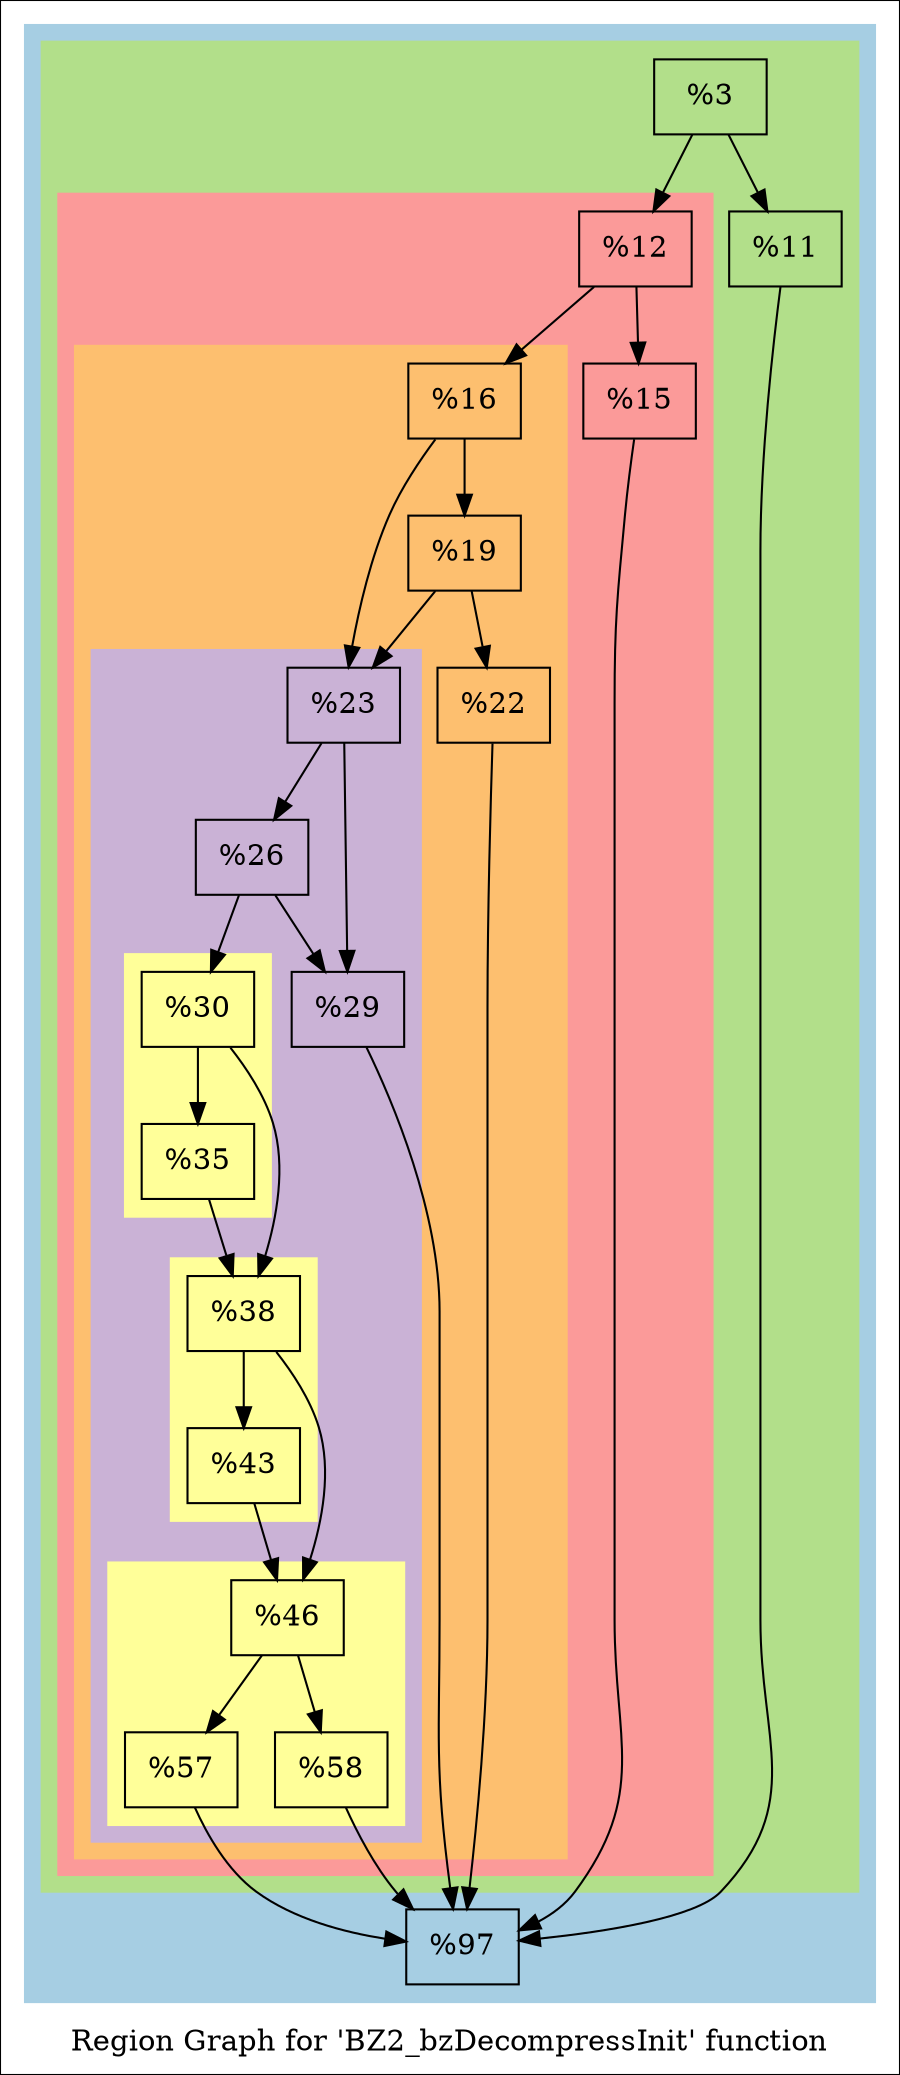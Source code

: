 digraph "Region Graph for 'BZ2_bzDecompressInit' function" {
	label="Region Graph for 'BZ2_bzDecompressInit' function";

	Node0x1449af0 [shape=record,label="{%3}"];
	Node0x1449af0 -> Node0x1446c80;
	Node0x1449af0 -> Node0x11f4760;
	Node0x1446c80 [shape=record,label="{%12}"];
	Node0x1446c80 -> Node0x1337a40;
	Node0x1446c80 -> Node0x1386630;
	Node0x1337a40 [shape=record,label="{%15}"];
	Node0x1337a40 -> Node0x111b010;
	Node0x111b010 [shape=record,label="{%97}"];
	Node0x1386630 [shape=record,label="{%16}"];
	Node0x1386630 -> Node0x1441b60;
	Node0x1386630 -> Node0x139cb00;
	Node0x1441b60 [shape=record,label="{%19}"];
	Node0x1441b60 -> Node0x10da1b0;
	Node0x1441b60 -> Node0x139cb00;
	Node0x10da1b0 [shape=record,label="{%22}"];
	Node0x10da1b0 -> Node0x111b010;
	Node0x139cb00 [shape=record,label="{%23}"];
	Node0x139cb00 -> Node0x1348ab0;
	Node0x139cb00 -> Node0x1330460;
	Node0x1348ab0 [shape=record,label="{%29}"];
	Node0x1348ab0 -> Node0x111b010;
	Node0x1330460 [shape=record,label="{%26}"];
	Node0x1330460 -> Node0x1348ab0;
	Node0x1330460 -> Node0x144a5d0;
	Node0x144a5d0 [shape=record,label="{%30}"];
	Node0x144a5d0 -> Node0x137f7c0;
	Node0x144a5d0 -> Node0x1104610;
	Node0x137f7c0 [shape=record,label="{%35}"];
	Node0x137f7c0 -> Node0x1104610;
	Node0x1104610 [shape=record,label="{%38}"];
	Node0x1104610 -> Node0x1340f00;
	Node0x1104610 -> Node0x14477e0;
	Node0x1340f00 [shape=record,label="{%43}"];
	Node0x1340f00 -> Node0x14477e0;
	Node0x14477e0 [shape=record,label="{%46}"];
	Node0x14477e0 -> Node0x144c780;
	Node0x14477e0 -> Node0x1447970;
	Node0x144c780 [shape=record,label="{%57}"];
	Node0x144c780 -> Node0x111b010;
	Node0x1447970 [shape=record,label="{%58}"];
	Node0x1447970 -> Node0x111b010;
	Node0x11f4760 [shape=record,label="{%11}"];
	Node0x11f4760 -> Node0x111b010;
	colorscheme = "paired12"
        subgraph cluster_0x1429130 {
          label = "";
          style = filled;
          color = 1
          subgraph cluster_0x12a4880 {
            label = "";
            style = filled;
            color = 3
            subgraph cluster_0x139f580 {
              label = "";
              style = filled;
              color = 5
              subgraph cluster_0x112b290 {
                label = "";
                style = filled;
                color = 7
                subgraph cluster_0x1459760 {
                  label = "";
                  style = filled;
                  color = 9
                  subgraph cluster_0x1482fd0 {
                    label = "";
                    style = filled;
                    color = 11
                    Node0x144a5d0;
                    Node0x137f7c0;
                  }
                  subgraph cluster_0x14831d0 {
                    label = "";
                    style = filled;
                    color = 11
                    Node0x1104610;
                    Node0x1340f00;
                  }
                  subgraph cluster_0x1483250 {
                    label = "";
                    style = filled;
                    color = 11
                    Node0x14477e0;
                    Node0x144c780;
                    Node0x1447970;
                  }
                  Node0x139cb00;
                  Node0x1348ab0;
                  Node0x1330460;
                }
                Node0x1386630;
                Node0x1441b60;
                Node0x10da1b0;
              }
              Node0x1446c80;
              Node0x1337a40;
            }
            Node0x1449af0;
            Node0x11f4760;
          }
          Node0x111b010;
        }
}
